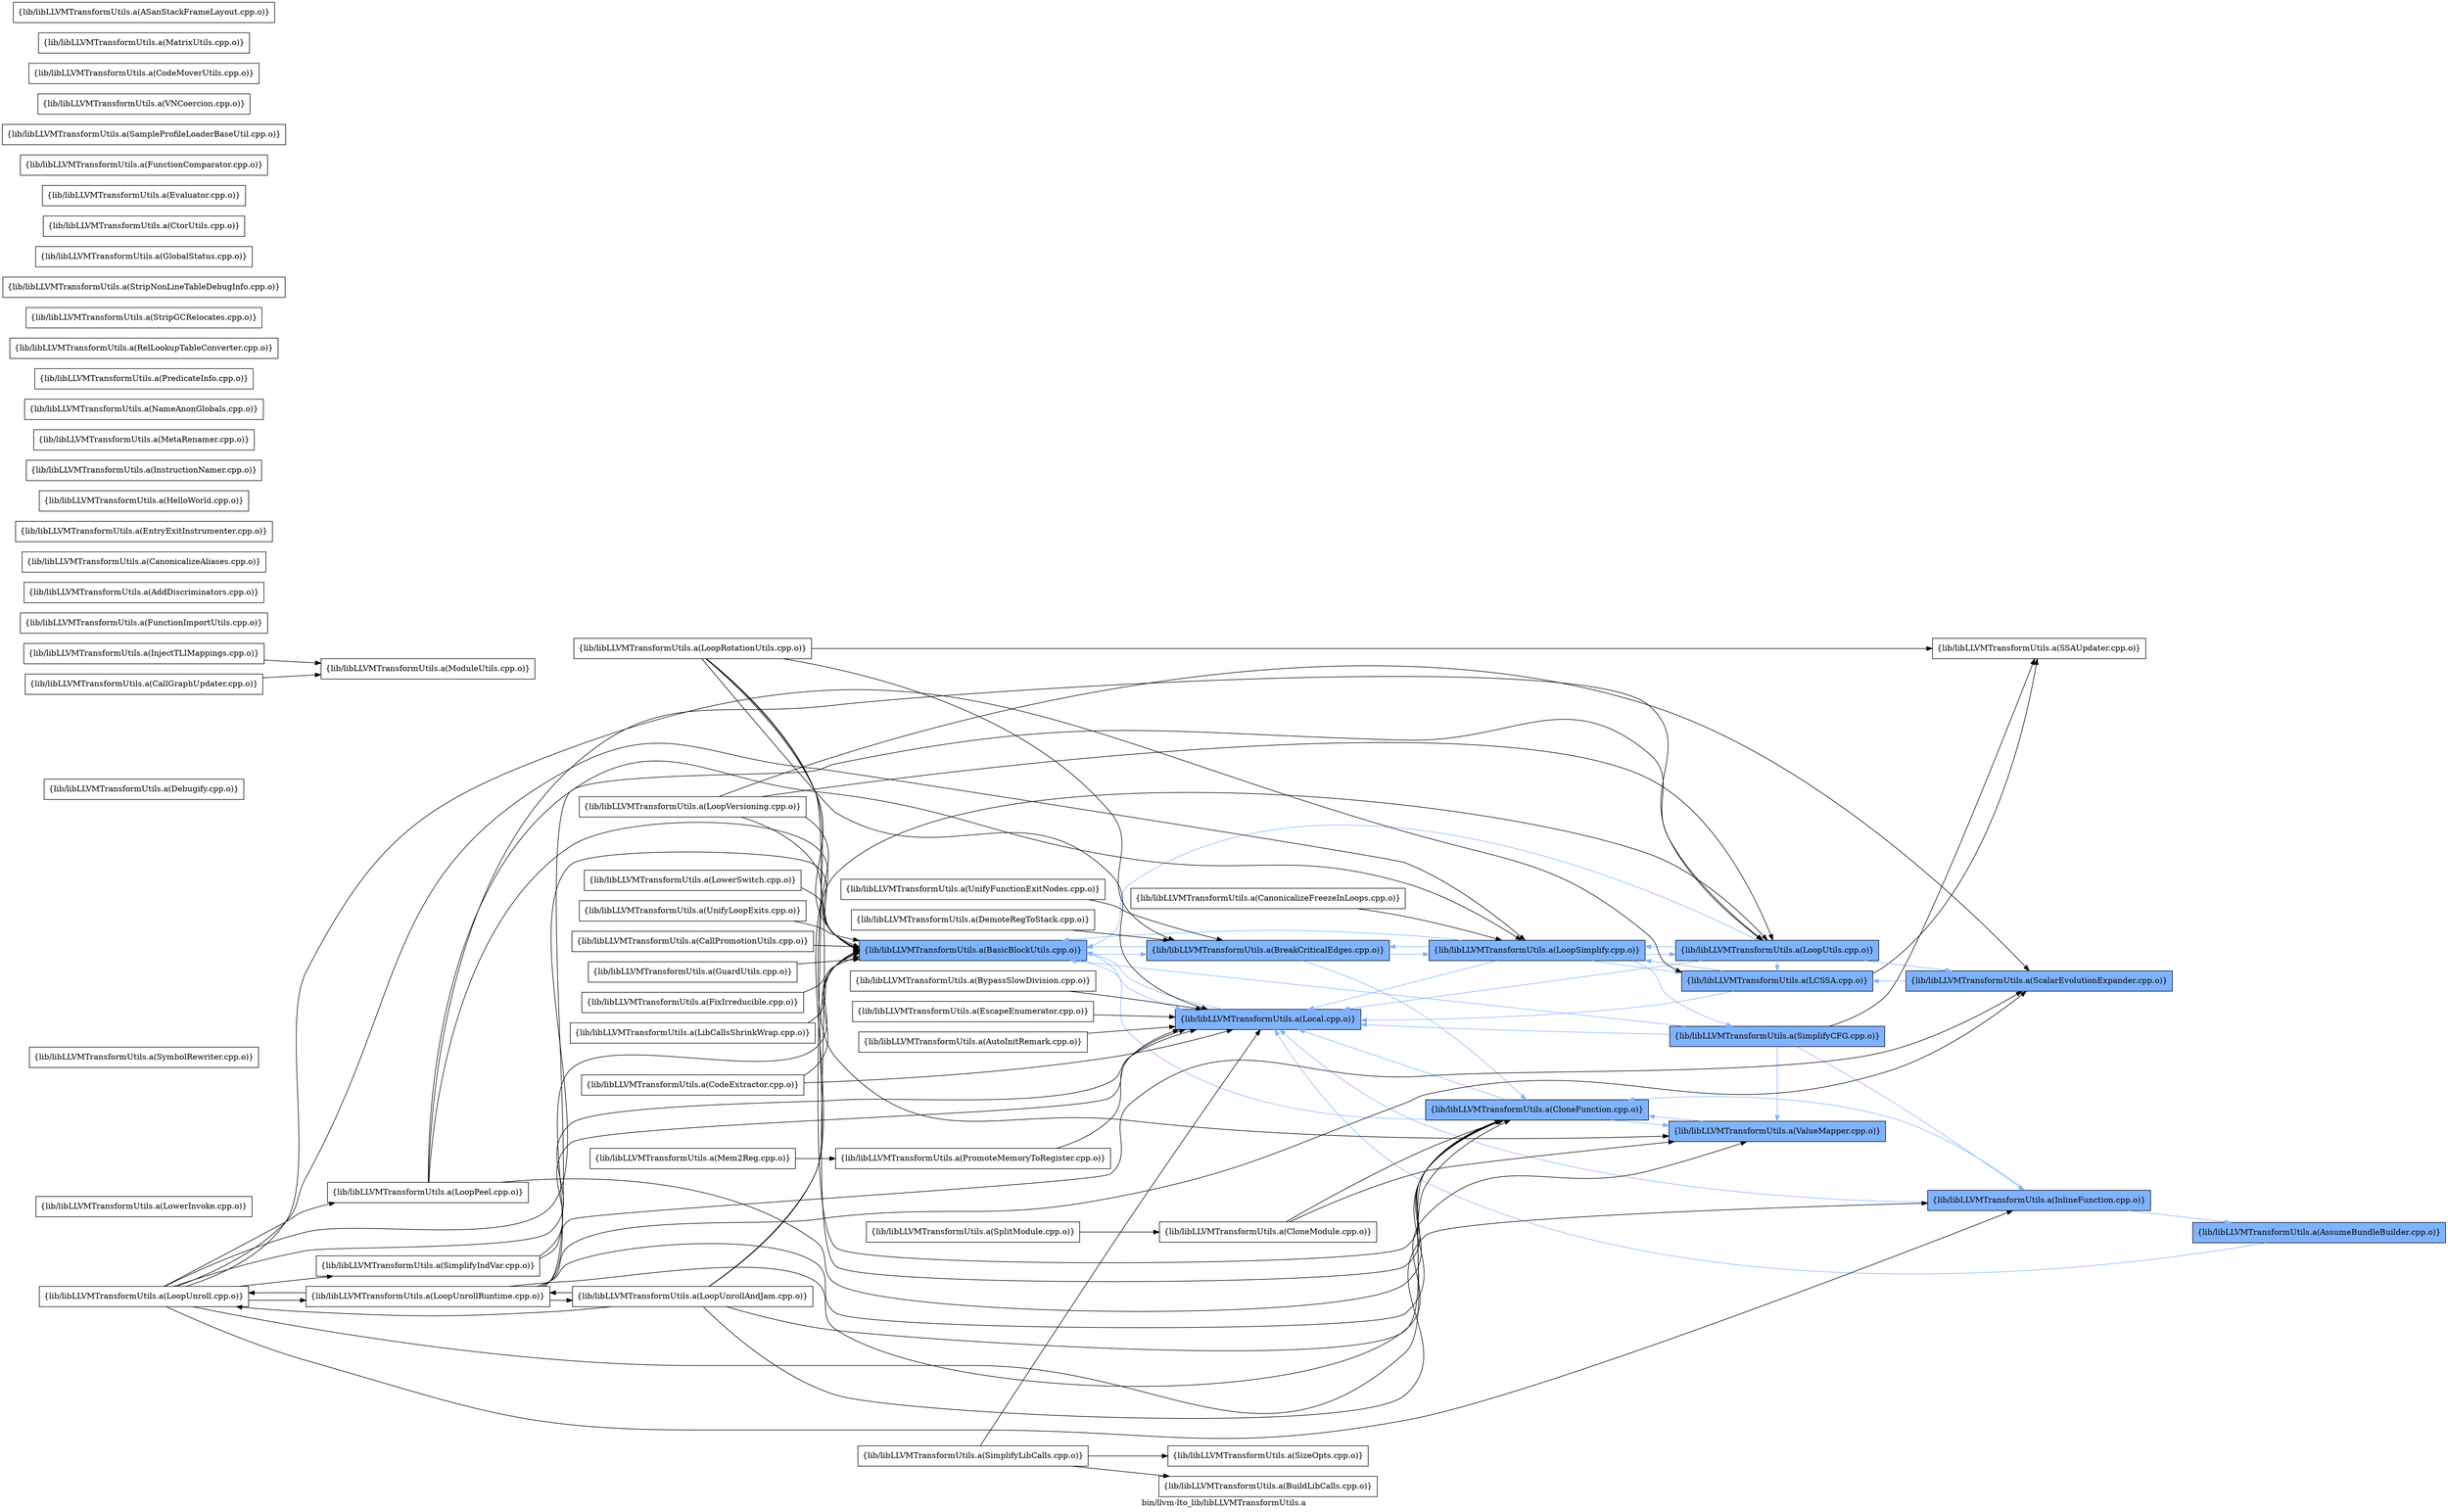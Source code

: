 digraph "bin/llvm-lto_lib/libLLVMTransformUtils.a" {
	label="bin/llvm-lto_lib/libLLVMTransformUtils.a";
	rankdir=LR;
	{ rank=same; Node0x5634be9ab7e8;  }
	{ rank=same; Node0x5634be9aac08; Node0x5634be99e048;  }
	{ rank=same; Node0x5634be9a5488; Node0x5634be99f218;  }
	{ rank=same; Node0x5634be99f768; Node0x5634be99c4c8; Node0x5634be9868f8; Node0x5634be9992c8;  }
	{ rank=same; Node0x5634be99ae48; Node0x5634be99b3e8; Node0x5634be99b2a8;  }

	Node0x5634be9ab7e8 [shape=record,shape=box,group=1,style=filled,fillcolor="0.600000 0.5 1",label="{lib/libLLVMTransformUtils.a(BasicBlockUtils.cpp.o)}"];
	Node0x5634be9ab7e8 -> Node0x5634be9aac08[color="0.600000 0.5 1"];
	Node0x5634be9ab7e8 -> Node0x5634be99e048[color="0.600000 0.5 1"];
	Node0x5634be99e048 [shape=record,shape=box,group=1,style=filled,fillcolor="0.600000 0.5 1",label="{lib/libLLVMTransformUtils.a(Local.cpp.o)}"];
	Node0x5634be99e048 -> Node0x5634be9ab7e8[color="0.600000 0.5 1"];
	Node0x5634be99da58 [shape=record,shape=box,group=0,label="{lib/libLLVMTransformUtils.a(SizeOpts.cpp.o)}"];
	Node0x5634be9a3228 [shape=record,shape=box,group=0,label="{lib/libLLVMTransformUtils.a(CanonicalizeFreezeInLoops.cpp.o)}"];
	Node0x5634be9a3228 -> Node0x5634be99f218;
	Node0x5634be9885b8 [shape=record,shape=box,group=0,label="{lib/libLLVMTransformUtils.a(LowerInvoke.cpp.o)}"];
	Node0x5634be9a0b68 [shape=record,shape=box,group=0,label="{lib/libLLVMTransformUtils.a(SymbolRewriter.cpp.o)}"];
	Node0x5634be9aac08 [shape=record,shape=box,group=1,style=filled,fillcolor="0.600000 0.5 1",label="{lib/libLLVMTransformUtils.a(BreakCriticalEdges.cpp.o)}"];
	Node0x5634be9aac08 -> Node0x5634be9ab7e8[color="0.600000 0.5 1"];
	Node0x5634be9aac08 -> Node0x5634be9a5488[color="0.600000 0.5 1"];
	Node0x5634be9aac08 -> Node0x5634be99f218[color="0.600000 0.5 1"];
	Node0x5634be9a2a58 [shape=record,shape=box,group=0,label="{lib/libLLVMTransformUtils.a(BypassSlowDivision.cpp.o)}"];
	Node0x5634be9a2a58 -> Node0x5634be99e048;
	Node0x5634be998e18 [shape=record,shape=box,group=0,label="{lib/libLLVMTransformUtils.a(SimplifyLibCalls.cpp.o)}"];
	Node0x5634be998e18 -> Node0x5634be9ab3d8;
	Node0x5634be998e18 -> Node0x5634be99e048;
	Node0x5634be998e18 -> Node0x5634be99da58;
	Node0x5634be985368 [shape=record,shape=box,group=0,label="{lib/libLLVMTransformUtils.a(Debugify.cpp.o)}"];
	Node0x5634be9992c8 [shape=record,shape=box,group=1,style=filled,fillcolor="0.600000 0.5 1",label="{lib/libLLVMTransformUtils.a(SimplifyCFG.cpp.o)}"];
	Node0x5634be9992c8 -> Node0x5634be9ab7e8[color="0.600000 0.5 1"];
	Node0x5634be9992c8 -> Node0x5634be99b2a8[color="0.600000 0.5 1"];
	Node0x5634be9992c8 -> Node0x5634be99e048[color="0.600000 0.5 1"];
	Node0x5634be9992c8 -> Node0x5634be99ae48;
	Node0x5634be9992c8 -> Node0x5634be99f768[color="0.600000 0.5 1"];
	Node0x5634be99c4c8 [shape=record,shape=box,group=1,style=filled,fillcolor="0.600000 0.5 1",label="{lib/libLLVMTransformUtils.a(LCSSA.cpp.o)}"];
	Node0x5634be99c4c8 -> Node0x5634be99e048[color="0.600000 0.5 1"];
	Node0x5634be99c4c8 -> Node0x5634be99f218[color="0.600000 0.5 1"];
	Node0x5634be99c4c8 -> Node0x5634be99ae48;
	Node0x5634be99f218 [shape=record,shape=box,group=1,style=filled,fillcolor="0.600000 0.5 1",label="{lib/libLLVMTransformUtils.a(LoopSimplify.cpp.o)}"];
	Node0x5634be99f218 -> Node0x5634be9ab7e8[color="0.600000 0.5 1"];
	Node0x5634be99f218 -> Node0x5634be9aac08[color="0.600000 0.5 1"];
	Node0x5634be99f218 -> Node0x5634be99c4c8[color="0.600000 0.5 1"];
	Node0x5634be99f218 -> Node0x5634be99e048[color="0.600000 0.5 1"];
	Node0x5634be99f218 -> Node0x5634be9868f8[color="0.600000 0.5 1"];
	Node0x5634be99f218 -> Node0x5634be9992c8[color="0.600000 0.5 1"];
	Node0x5634be99b3e8 [shape=record,shape=box,group=1,style=filled,fillcolor="0.600000 0.5 1",label="{lib/libLLVMTransformUtils.a(ScalarEvolutionExpander.cpp.o)}"];
	Node0x5634be99b3e8 -> Node0x5634be99c4c8[color="0.600000 0.5 1"];
	Node0x5634be99b2a8 [shape=record,shape=box,group=1,style=filled,fillcolor="0.600000 0.5 1",label="{lib/libLLVMTransformUtils.a(InlineFunction.cpp.o)}"];
	Node0x5634be99b2a8 -> Node0x5634be98e2d8[color="0.600000 0.5 1"];
	Node0x5634be99b2a8 -> Node0x5634be9a5488[color="0.600000 0.5 1"];
	Node0x5634be99b2a8 -> Node0x5634be99e048[color="0.600000 0.5 1"];
	Node0x5634be985b38 [shape=record,shape=box,group=0,label="{lib/libLLVMTransformUtils.a(DemoteRegToStack.cpp.o)}"];
	Node0x5634be985b38 -> Node0x5634be9aac08;
	Node0x5634be98b6c8 [shape=record,shape=box,group=0,label="{lib/libLLVMTransformUtils.a(EscapeEnumerator.cpp.o)}"];
	Node0x5634be98b6c8 -> Node0x5634be99e048;
	Node0x5634be9860d8 [shape=record,shape=box,group=0,label="{lib/libLLVMTransformUtils.a(ModuleUtils.cpp.o)}"];
	Node0x5634be9868f8 [shape=record,shape=box,group=1,style=filled,fillcolor="0.600000 0.5 1",label="{lib/libLLVMTransformUtils.a(LoopUtils.cpp.o)}"];
	Node0x5634be9868f8 -> Node0x5634be9ab7e8[color="0.600000 0.5 1"];
	Node0x5634be9868f8 -> Node0x5634be99c4c8[color="0.600000 0.5 1"];
	Node0x5634be9868f8 -> Node0x5634be99e048[color="0.600000 0.5 1"];
	Node0x5634be9868f8 -> Node0x5634be99f218[color="0.600000 0.5 1"];
	Node0x5634be9868f8 -> Node0x5634be99b3e8[color="0.600000 0.5 1"];
	Node0x5634be9a5488 [shape=record,shape=box,group=1,style=filled,fillcolor="0.600000 0.5 1",label="{lib/libLLVMTransformUtils.a(CloneFunction.cpp.o)}"];
	Node0x5634be9a5488 -> Node0x5634be9ab7e8[color="0.600000 0.5 1"];
	Node0x5634be9a5488 -> Node0x5634be99e048[color="0.600000 0.5 1"];
	Node0x5634be9a5488 -> Node0x5634be99f768[color="0.600000 0.5 1"];
	Node0x5634be99ae48 [shape=record,shape=box,group=0,label="{lib/libLLVMTransformUtils.a(SSAUpdater.cpp.o)}"];
	Node0x5634be99f768 [shape=record,shape=box,group=1,style=filled,fillcolor="0.600000 0.5 1",label="{lib/libLLVMTransformUtils.a(ValueMapper.cpp.o)}"];
	Node0x5634be99f768 -> Node0x5634be9a5488[color="0.600000 0.5 1"];
	Node0x5634be989aa8 [shape=record,shape=box,group=0,label="{lib/libLLVMTransformUtils.a(FunctionImportUtils.cpp.o)}"];
	Node0x5634be99d7d8 [shape=record,shape=box,group=0,label="{lib/libLLVMTransformUtils.a(SplitModule.cpp.o)}"];
	Node0x5634be99d7d8 -> Node0x5634be9a1d38;
	Node0x5634be98df68 [shape=record,shape=box,group=0,label="{lib/libLLVMTransformUtils.a(AddDiscriminators.cpp.o)}"];
	Node0x5634be98e2d8 [shape=record,shape=box,group=1,style=filled,fillcolor="0.600000 0.5 1",label="{lib/libLLVMTransformUtils.a(AssumeBundleBuilder.cpp.o)}"];
	Node0x5634be98e2d8 -> Node0x5634be99e048[color="0.600000 0.5 1"];
	Node0x5634be9a4588 [shape=record,shape=box,group=0,label="{lib/libLLVMTransformUtils.a(CanonicalizeAliases.cpp.o)}"];
	Node0x5634be98c7f8 [shape=record,shape=box,group=0,label="{lib/libLLVMTransformUtils.a(EntryExitInstrumenter.cpp.o)}"];
	Node0x5634be98dce8 [shape=record,shape=box,group=0,label="{lib/libLLVMTransformUtils.a(FixIrreducible.cpp.o)}"];
	Node0x5634be98dce8 -> Node0x5634be9ab7e8;
	Node0x5634be99aa38 [shape=record,shape=box,group=0,label="{lib/libLLVMTransformUtils.a(HelloWorld.cpp.o)}"];
	Node0x5634be99bf78 [shape=record,shape=box,group=0,label="{lib/libLLVMTransformUtils.a(InjectTLIMappings.cpp.o)}"];
	Node0x5634be99bf78 -> Node0x5634be9860d8;
	Node0x5634be99bca8 [shape=record,shape=box,group=0,label="{lib/libLLVMTransformUtils.a(InstructionNamer.cpp.o)}"];
	Node0x5634be99d468 [shape=record,shape=box,group=0,label="{lib/libLLVMTransformUtils.a(LibCallsShrinkWrap.cpp.o)}"];
	Node0x5634be99d468 -> Node0x5634be9ab7e8;
	Node0x5634be988d38 [shape=record,shape=box,group=0,label="{lib/libLLVMTransformUtils.a(LoopVersioning.cpp.o)}"];
	Node0x5634be988d38 -> Node0x5634be9ab7e8;
	Node0x5634be988d38 -> Node0x5634be9a5488;
	Node0x5634be988d38 -> Node0x5634be9868f8;
	Node0x5634be988d38 -> Node0x5634be99b3e8;
	Node0x5634be987e88 [shape=record,shape=box,group=0,label="{lib/libLLVMTransformUtils.a(LowerSwitch.cpp.o)}"];
	Node0x5634be987e88 -> Node0x5634be9ab7e8;
	Node0x5634be9847d8 [shape=record,shape=box,group=0,label="{lib/libLLVMTransformUtils.a(Mem2Reg.cpp.o)}"];
	Node0x5634be9847d8 -> Node0x5634be99d5f8;
	Node0x5634be984508 [shape=record,shape=box,group=0,label="{lib/libLLVMTransformUtils.a(MetaRenamer.cpp.o)}"];
	Node0x5634be993d78 [shape=record,shape=box,group=0,label="{lib/libLLVMTransformUtils.a(NameAnonGlobals.cpp.o)}"];
	Node0x5634be99c608 [shape=record,shape=box,group=0,label="{lib/libLLVMTransformUtils.a(PredicateInfo.cpp.o)}"];
	Node0x5634be99c0b8 [shape=record,shape=box,group=0,label="{lib/libLLVMTransformUtils.a(RelLookupTableConverter.cpp.o)}"];
	Node0x5634be99a6c8 [shape=record,shape=box,group=0,label="{lib/libLLVMTransformUtils.a(StripGCRelocates.cpp.o)}"];
	Node0x5634be9a18d8 [shape=record,shape=box,group=0,label="{lib/libLLVMTransformUtils.a(StripNonLineTableDebugInfo.cpp.o)}"];
	Node0x5634be9a0e38 [shape=record,shape=box,group=0,label="{lib/libLLVMTransformUtils.a(UnifyFunctionExitNodes.cpp.o)}"];
	Node0x5634be9a0e38 -> Node0x5634be9aac08;
	Node0x5634be9a02f8 [shape=record,shape=box,group=0,label="{lib/libLLVMTransformUtils.a(UnifyLoopExits.cpp.o)}"];
	Node0x5634be9a02f8 -> Node0x5634be9ab7e8;
	Node0x5634be99d5f8 [shape=record,shape=box,group=0,label="{lib/libLLVMTransformUtils.a(PromoteMemoryToRegister.cpp.o)}"];
	Node0x5634be99d5f8 -> Node0x5634be99e048;
	Node0x5634be9a2468 [shape=record,shape=box,group=0,label="{lib/libLLVMTransformUtils.a(CallGraphUpdater.cpp.o)}"];
	Node0x5634be9a2468 -> Node0x5634be9860d8;
	Node0x5634be9a5708 [shape=record,shape=box,group=0,label="{lib/libLLVMTransformUtils.a(CodeExtractor.cpp.o)}"];
	Node0x5634be9a5708 -> Node0x5634be9ab7e8;
	Node0x5634be9a5708 -> Node0x5634be99e048;
	Node0x5634be989fa8 [shape=record,shape=box,group=0,label="{lib/libLLVMTransformUtils.a(GlobalStatus.cpp.o)}"];
	Node0x5634be985f98 [shape=record,shape=box,group=0,label="{lib/libLLVMTransformUtils.a(CtorUtils.cpp.o)}"];
	Node0x5634be98bee8 [shape=record,shape=box,group=0,label="{lib/libLLVMTransformUtils.a(Evaluator.cpp.o)}"];
	Node0x5634be9ab3d8 [shape=record,shape=box,group=0,label="{lib/libLLVMTransformUtils.a(BuildLibCalls.cpp.o)}"];
	Node0x5634be9a22d8 [shape=record,shape=box,group=0,label="{lib/libLLVMTransformUtils.a(CallPromotionUtils.cpp.o)}"];
	Node0x5634be9a22d8 -> Node0x5634be9ab7e8;
	Node0x5634be98cc08 [shape=record,shape=box,group=0,label="{lib/libLLVMTransformUtils.a(FunctionComparator.cpp.o)}"];
	Node0x5634be99a268 [shape=record,shape=box,group=0,label="{lib/libLLVMTransformUtils.a(SampleProfileLoaderBaseUtil.cpp.o)}"];
	Node0x5634be9a9d08 [shape=record,shape=box,group=0,label="{lib/libLLVMTransformUtils.a(AutoInitRemark.cpp.o)}"];
	Node0x5634be9a9d08 -> Node0x5634be99e048;
	Node0x5634be99adf8 [shape=record,shape=box,group=0,label="{lib/libLLVMTransformUtils.a(GuardUtils.cpp.o)}"];
	Node0x5634be99adf8 -> Node0x5634be9ab7e8;
	Node0x5634be99a2b8 [shape=record,shape=box,group=0,label="{lib/libLLVMTransformUtils.a(VNCoercion.cpp.o)}"];
	Node0x5634be999a98 [shape=record,shape=box,group=0,label="{lib/libLLVMTransformUtils.a(SimplifyIndVar.cpp.o)}"];
	Node0x5634be999a98 -> Node0x5634be99e048;
	Node0x5634be999a98 -> Node0x5634be99b3e8;
	Node0x5634be984328 [shape=record,shape=box,group=0,label="{lib/libLLVMTransformUtils.a(CodeMoverUtils.cpp.o)}"];
	Node0x5634be99daf8 [shape=record,shape=box,group=0,label="{lib/libLLVMTransformUtils.a(LoopPeel.cpp.o)}"];
	Node0x5634be99daf8 -> Node0x5634be9ab7e8;
	Node0x5634be99daf8 -> Node0x5634be9a5488;
	Node0x5634be99daf8 -> Node0x5634be99f218;
	Node0x5634be99daf8 -> Node0x5634be9868f8;
	Node0x5634be99ea48 [shape=record,shape=box,group=0,label="{lib/libLLVMTransformUtils.a(LoopRotationUtils.cpp.o)}"];
	Node0x5634be99ea48 -> Node0x5634be9ab7e8;
	Node0x5634be99ea48 -> Node0x5634be9aac08;
	Node0x5634be99ea48 -> Node0x5634be9a5488;
	Node0x5634be99ea48 -> Node0x5634be99e048;
	Node0x5634be99ea48 -> Node0x5634be99ae48;
	Node0x5634be99ea48 -> Node0x5634be99f768;
	Node0x5634be98ab38 [shape=record,shape=box,group=0,label="{lib/libLLVMTransformUtils.a(LoopUnroll.cpp.o)}"];
	Node0x5634be98ab38 -> Node0x5634be9ab7e8;
	Node0x5634be98ab38 -> Node0x5634be9a5488;
	Node0x5634be98ab38 -> Node0x5634be99b2a8;
	Node0x5634be98ab38 -> Node0x5634be99c4c8;
	Node0x5634be98ab38 -> Node0x5634be99e048;
	Node0x5634be98ab38 -> Node0x5634be99daf8;
	Node0x5634be98ab38 -> Node0x5634be99f218;
	Node0x5634be98ab38 -> Node0x5634be987168;
	Node0x5634be98ab38 -> Node0x5634be999a98;
	Node0x5634be987848 [shape=record,shape=box,group=0,label="{lib/libLLVMTransformUtils.a(LoopUnrollAndJam.cpp.o)}"];
	Node0x5634be987848 -> Node0x5634be9ab7e8;
	Node0x5634be987848 -> Node0x5634be9a5488;
	Node0x5634be987848 -> Node0x5634be99b2a8;
	Node0x5634be987848 -> Node0x5634be98ab38;
	Node0x5634be987848 -> Node0x5634be987168;
	Node0x5634be987848 -> Node0x5634be9868f8;
	Node0x5634be984e18 [shape=record,shape=box,group=0,label="{lib/libLLVMTransformUtils.a(MatrixUtils.cpp.o)}"];
	Node0x5634be98e5a8 [shape=record,shape=box,group=0,label="{lib/libLLVMTransformUtils.a(ASanStackFrameLayout.cpp.o)}"];
	Node0x5634be987168 [shape=record,shape=box,group=0,label="{lib/libLLVMTransformUtils.a(LoopUnrollRuntime.cpp.o)}"];
	Node0x5634be987168 -> Node0x5634be9ab7e8;
	Node0x5634be987168 -> Node0x5634be9a5488;
	Node0x5634be987168 -> Node0x5634be98ab38;
	Node0x5634be987168 -> Node0x5634be987848;
	Node0x5634be987168 -> Node0x5634be9868f8;
	Node0x5634be987168 -> Node0x5634be99b3e8;
	Node0x5634be987168 -> Node0x5634be99f768;
	Node0x5634be9a1d38 [shape=record,shape=box,group=0,label="{lib/libLLVMTransformUtils.a(CloneModule.cpp.o)}"];
	Node0x5634be9a1d38 -> Node0x5634be9a5488;
	Node0x5634be9a1d38 -> Node0x5634be99f768;
}

